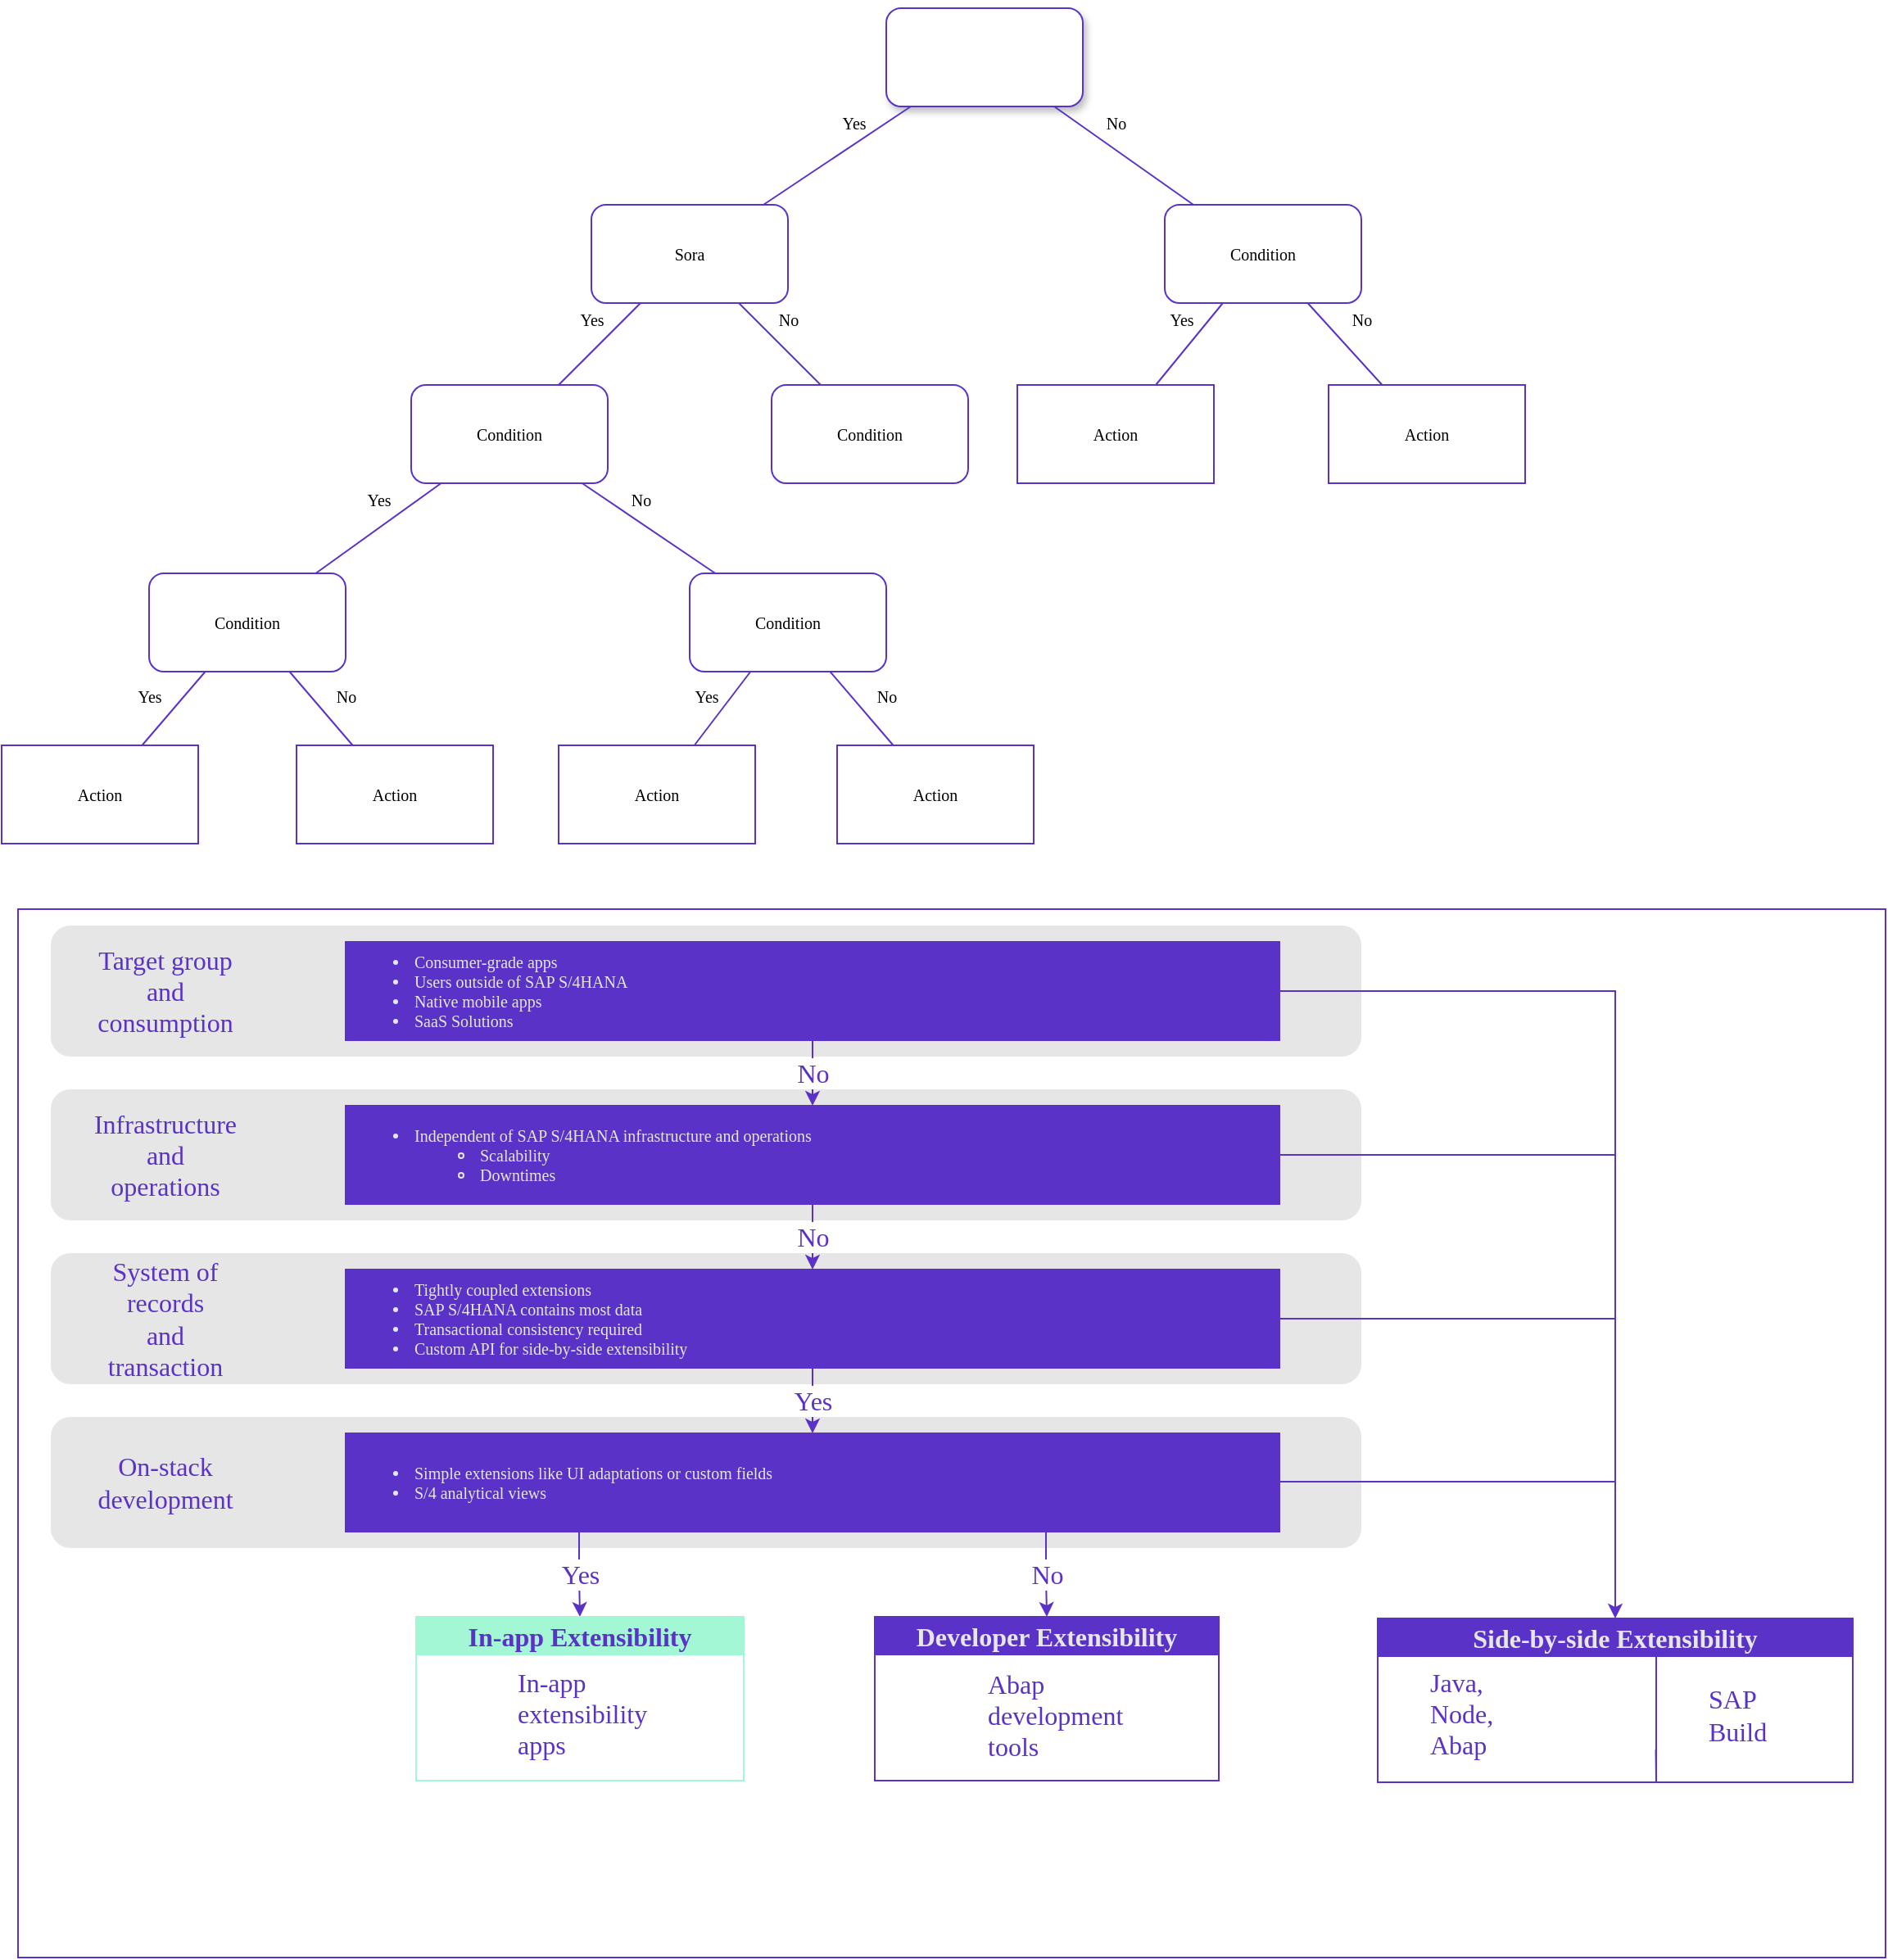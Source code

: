 <mxfile version="20.6.2" type="github">
  <diagram name="Page-1" id="10a91c8b-09ff-31b1-d368-03940ed4cc9e">
    <mxGraphModel dx="1234" dy="709" grid="1" gridSize="10" guides="1" tooltips="1" connect="1" arrows="1" fold="1" page="1" pageScale="1" pageWidth="1100" pageHeight="850" background="none" math="0" shadow="0">
      <root>
        <mxCell id="0" />
        <mxCell id="1" parent="0" />
        <mxCell id="62893188c0fa7362-1" value="" style="whiteSpace=wrap;html=1;rounded=1;shadow=1;labelBackgroundColor=none;strokeWidth=1;fontFamily=Sora;fontSize=10;align=center;fontSource=https%3A%2F%2Ffonts.googleapis.com%2Fcss%3Ffamily%3DSora;sketch=0;strokeColor=#5A32C8;" parent="1" vertex="1">
          <mxGeometry x="610" y="50" width="120" height="60" as="geometry" />
        </mxCell>
        <mxCell id="62893188c0fa7362-2" value="&lt;span style=&quot;font-size: 10px;&quot;&gt;Sora&lt;/span&gt;" style="whiteSpace=wrap;html=1;rounded=1;shadow=0;labelBackgroundColor=none;strokeWidth=1;fontFamily=Sora;fontSize=10;align=center;fontSource=https%3A%2F%2Ffonts.googleapis.com%2Fcss%3Ffamily%3DSora;sketch=0;strokeColor=#5A32C8;" parent="1" vertex="1">
          <mxGeometry x="430" y="170" width="120" height="60" as="geometry" />
        </mxCell>
        <mxCell id="62893188c0fa7362-3" value="&lt;span style=&quot;font-size: 10px;&quot;&gt;Condition&lt;/span&gt;" style="whiteSpace=wrap;html=1;rounded=1;shadow=0;labelBackgroundColor=none;strokeWidth=1;fontFamily=Sora;fontSize=10;align=center;fontSource=https%3A%2F%2Ffonts.googleapis.com%2Fcss%3Ffamily%3DSora;sketch=0;strokeColor=#5A32C8;" parent="1" vertex="1">
          <mxGeometry x="780" y="170" width="120" height="60" as="geometry" />
        </mxCell>
        <mxCell id="62893188c0fa7362-4" value="No" style="rounded=0;html=1;labelBackgroundColor=none;startArrow=none;startFill=0;startSize=5;endArrow=none;endFill=0;endSize=5;jettySize=auto;orthogonalLoop=1;strokeWidth=1;fontFamily=Sora;fontSize=10;fontSource=https%3A%2F%2Ffonts.googleapis.com%2Fcss%3Ffamily%3DSora;sketch=0;strokeColor=#5A32C8;" parent="1" source="62893188c0fa7362-1" target="62893188c0fa7362-3" edge="1">
          <mxGeometry x="-0.3" y="13" relative="1" as="geometry">
            <mxPoint as="offset" />
          </mxGeometry>
        </mxCell>
        <mxCell id="62893188c0fa7362-5" value="Yes" style="rounded=0;html=1;labelBackgroundColor=none;startArrow=none;startFill=0;startSize=5;endArrow=none;endFill=0;endSize=5;jettySize=auto;orthogonalLoop=1;strokeWidth=1;fontFamily=Sora;fontSize=10;fontSource=https%3A%2F%2Ffonts.googleapis.com%2Fcss%3Ffamily%3DSora;sketch=0;strokeColor=#5A32C8;" parent="1" source="62893188c0fa7362-1" target="62893188c0fa7362-2" edge="1">
          <mxGeometry x="-0.359" y="-11" relative="1" as="geometry">
            <mxPoint as="offset" />
          </mxGeometry>
        </mxCell>
        <mxCell id="62893188c0fa7362-8" value="&lt;span style=&quot;font-size: 10px;&quot;&gt;Condition&lt;/span&gt;" style="whiteSpace=wrap;html=1;rounded=1;shadow=0;labelBackgroundColor=none;strokeWidth=1;fontFamily=Sora;fontSize=10;align=center;fontSource=https%3A%2F%2Ffonts.googleapis.com%2Fcss%3Ffamily%3DSora;sketch=0;strokeColor=#5A32C8;" parent="1" vertex="1">
          <mxGeometry x="320" y="280" width="120" height="60" as="geometry" />
        </mxCell>
        <mxCell id="62893188c0fa7362-9" value="&lt;span style=&quot;font-size: 10px;&quot;&gt;Condition&lt;/span&gt;" style="whiteSpace=wrap;html=1;rounded=1;shadow=0;labelBackgroundColor=none;strokeWidth=1;fontFamily=Sora;fontSize=10;align=center;fontSource=https%3A%2F%2Ffonts.googleapis.com%2Fcss%3Ffamily%3DSora;sketch=0;strokeColor=#5A32C8;" parent="1" vertex="1">
          <mxGeometry x="540" y="280" width="120" height="60" as="geometry" />
        </mxCell>
        <mxCell id="62893188c0fa7362-10" value="&lt;span style=&quot;font-size: 10px;&quot;&gt;Action&lt;/span&gt;" style="whiteSpace=wrap;html=1;rounded=0;shadow=0;labelBackgroundColor=none;strokeWidth=1;fontFamily=Sora;fontSize=10;align=center;fontSource=https%3A%2F%2Ffonts.googleapis.com%2Fcss%3Ffamily%3DSora;sketch=0;strokeColor=#5A32C8;" parent="1" vertex="1">
          <mxGeometry x="690" y="280" width="120" height="60" as="geometry" />
        </mxCell>
        <mxCell id="62893188c0fa7362-11" value="&lt;span style=&quot;font-size: 10px;&quot;&gt;Action&lt;/span&gt;" style="whiteSpace=wrap;html=1;rounded=0;shadow=0;labelBackgroundColor=none;strokeWidth=1;fontFamily=Sora;fontSize=10;align=center;fontSource=https%3A%2F%2Ffonts.googleapis.com%2Fcss%3Ffamily%3DSora;sketch=0;strokeColor=#5A32C8;" parent="1" vertex="1">
          <mxGeometry x="880" y="280" width="120" height="60" as="geometry" />
        </mxCell>
        <mxCell id="62893188c0fa7362-12" value="&lt;span style=&quot;font-size: 10px;&quot;&gt;Condition&lt;/span&gt;" style="whiteSpace=wrap;html=1;rounded=1;shadow=0;labelBackgroundColor=none;strokeWidth=1;fontFamily=Sora;fontSize=10;align=center;fontSource=https%3A%2F%2Ffonts.googleapis.com%2Fcss%3Ffamily%3DSora;sketch=0;strokeColor=#5A32C8;" parent="1" vertex="1">
          <mxGeometry x="160" y="395" width="120" height="60" as="geometry" />
        </mxCell>
        <mxCell id="62893188c0fa7362-13" value="&lt;span style=&quot;font-size: 10px;&quot;&gt;Condition&lt;/span&gt;" style="whiteSpace=wrap;html=1;rounded=1;shadow=0;labelBackgroundColor=none;strokeWidth=1;fontFamily=Sora;fontSize=10;align=center;fontSource=https%3A%2F%2Ffonts.googleapis.com%2Fcss%3Ffamily%3DSora;sketch=0;strokeColor=#5A32C8;" parent="1" vertex="1">
          <mxGeometry x="490" y="395" width="120" height="60" as="geometry" />
        </mxCell>
        <mxCell id="62893188c0fa7362-14" value="Yes" style="rounded=0;html=1;labelBackgroundColor=none;startArrow=none;startFill=0;startSize=5;endArrow=none;endFill=0;endSize=5;jettySize=auto;orthogonalLoop=1;strokeWidth=1;fontFamily=Sora;fontSize=10;fontSource=https%3A%2F%2Ffonts.googleapis.com%2Fcss%3Ffamily%3DSora;sketch=0;shadow=0;strokeColor=#5A32C8;" parent="1" source="62893188c0fa7362-2" target="62893188c0fa7362-8" edge="1">
          <mxGeometry x="-0.2" y="-14" relative="1" as="geometry">
            <mxPoint as="offset" />
          </mxGeometry>
        </mxCell>
        <mxCell id="62893188c0fa7362-15" value="No" style="rounded=0;html=1;labelBackgroundColor=none;startArrow=none;startFill=0;startSize=5;endArrow=none;endFill=0;endSize=5;jettySize=auto;orthogonalLoop=1;strokeWidth=1;fontFamily=Sora;fontSize=10;fontSource=https%3A%2F%2Ffonts.googleapis.com%2Fcss%3Ffamily%3DSora;sketch=0;shadow=0;strokeColor=#5A32C8;" parent="1" source="62893188c0fa7362-2" target="62893188c0fa7362-9" edge="1">
          <mxGeometry x="-0.2" y="14" relative="1" as="geometry">
            <mxPoint as="offset" />
          </mxGeometry>
        </mxCell>
        <mxCell id="62893188c0fa7362-16" value="Yes" style="rounded=0;html=1;labelBackgroundColor=none;startArrow=none;startFill=0;startSize=5;endArrow=none;endFill=0;endSize=5;jettySize=auto;orthogonalLoop=1;strokeWidth=1;fontFamily=Sora;fontSize=10;fontSource=https%3A%2F%2Ffonts.googleapis.com%2Fcss%3Ffamily%3DSora;sketch=0;shadow=0;strokeColor=#5A32C8;" parent="1" source="62893188c0fa7362-3" target="62893188c0fa7362-10" edge="1">
          <mxGeometry x="-0.261" y="-13" relative="1" as="geometry">
            <mxPoint as="offset" />
          </mxGeometry>
        </mxCell>
        <mxCell id="62893188c0fa7362-17" value="No" style="rounded=0;html=1;labelBackgroundColor=none;startArrow=none;startFill=0;startSize=5;endArrow=none;endFill=0;endSize=5;jettySize=auto;orthogonalLoop=1;strokeWidth=1;fontFamily=Sora;fontSize=10;fontSource=https%3A%2F%2Ffonts.googleapis.com%2Fcss%3Ffamily%3DSora;sketch=0;shadow=0;strokeColor=#5A32C8;" parent="1" source="62893188c0fa7362-3" target="62893188c0fa7362-11" edge="1">
          <mxGeometry x="-0.129" y="17" relative="1" as="geometry">
            <mxPoint as="offset" />
          </mxGeometry>
        </mxCell>
        <mxCell id="62893188c0fa7362-18" value="Yes" style="rounded=0;html=1;labelBackgroundColor=none;startArrow=none;startFill=0;startSize=5;endArrow=none;endFill=0;endSize=5;jettySize=auto;orthogonalLoop=1;strokeWidth=1;fontFamily=Sora;fontSize=10;fontSource=https%3A%2F%2Ffonts.googleapis.com%2Fcss%3Ffamily%3DSora;sketch=0;shadow=0;strokeColor=#5A32C8;" parent="1" source="62893188c0fa7362-8" target="62893188c0fa7362-12" edge="1">
          <mxGeometry x="-0.217" y="-14" relative="1" as="geometry">
            <mxPoint as="offset" />
          </mxGeometry>
        </mxCell>
        <mxCell id="62893188c0fa7362-19" value="No" style="rounded=0;html=1;labelBackgroundColor=none;startArrow=none;startFill=0;startSize=5;endArrow=none;endFill=0;endSize=5;jettySize=auto;orthogonalLoop=1;strokeWidth=1;fontFamily=Sora;fontSize=10;fontSource=https%3A%2F%2Ffonts.googleapis.com%2Fcss%3Ffamily%3DSora;sketch=0;shadow=0;strokeColor=#5A32C8;" parent="1" source="62893188c0fa7362-8" target="62893188c0fa7362-13" edge="1">
          <mxGeometry x="-0.284" y="12" relative="1" as="geometry">
            <mxPoint as="offset" />
          </mxGeometry>
        </mxCell>
        <mxCell id="62893188c0fa7362-20" value="Action" style="whiteSpace=wrap;html=1;rounded=0;shadow=0;labelBackgroundColor=none;strokeWidth=1;fontFamily=Sora;fontSize=10;align=center;fontSource=https%3A%2F%2Ffonts.googleapis.com%2Fcss%3Ffamily%3DSora;sketch=0;strokeColor=#5A32C8;" parent="1" vertex="1">
          <mxGeometry x="70" y="500" width="120" height="60" as="geometry" />
        </mxCell>
        <mxCell id="62893188c0fa7362-21" value="&lt;span style=&quot;font-size: 10px;&quot;&gt;Action&lt;/span&gt;" style="whiteSpace=wrap;html=1;rounded=0;shadow=0;labelBackgroundColor=none;strokeWidth=1;fontFamily=Sora;fontSize=10;align=center;fontSource=https%3A%2F%2Ffonts.googleapis.com%2Fcss%3Ffamily%3DSora;sketch=0;strokeColor=#5A32C8;" parent="1" vertex="1">
          <mxGeometry x="250" y="500" width="120" height="60" as="geometry" />
        </mxCell>
        <mxCell id="62893188c0fa7362-22" value="&lt;span style=&quot;font-size: 10px;&quot;&gt;Action&lt;/span&gt;" style="whiteSpace=wrap;html=1;rounded=0;shadow=0;labelBackgroundColor=none;strokeWidth=1;fontFamily=Sora;fontSize=10;align=center;fontSource=https%3A%2F%2Ffonts.googleapis.com%2Fcss%3Ffamily%3DSora;sketch=0;strokeColor=#5A32C8;" parent="1" vertex="1">
          <mxGeometry x="410" y="500" width="120" height="60" as="geometry" />
        </mxCell>
        <mxCell id="62893188c0fa7362-23" value="&lt;span style=&quot;font-size: 10px;&quot;&gt;Action&lt;/span&gt;" style="whiteSpace=wrap;html=1;rounded=0;shadow=0;labelBackgroundColor=none;strokeWidth=1;fontFamily=Sora;fontSize=10;align=center;fontSource=https%3A%2F%2Ffonts.googleapis.com%2Fcss%3Ffamily%3DSora;sketch=0;strokeColor=#5A32C8;" parent="1" vertex="1">
          <mxGeometry x="580" y="500" width="120" height="60" as="geometry" />
        </mxCell>
        <mxCell id="62893188c0fa7362-24" value="Yes" style="rounded=0;html=1;labelBackgroundColor=none;startArrow=none;startFill=0;startSize=5;endArrow=none;endFill=0;endSize=5;jettySize=auto;orthogonalLoop=1;strokeWidth=1;fontFamily=Sora;fontSize=10;fontSource=https%3A%2F%2Ffonts.googleapis.com%2Fcss%3Ffamily%3DSora;sketch=0;shadow=0;strokeColor=#5A32C8;" parent="1" source="62893188c0fa7362-12" target="62893188c0fa7362-20" edge="1">
          <mxGeometry x="0.137" y="-16" relative="1" as="geometry">
            <mxPoint as="offset" />
          </mxGeometry>
        </mxCell>
        <mxCell id="62893188c0fa7362-25" value="No" style="rounded=0;html=1;labelBackgroundColor=none;startArrow=none;startFill=0;startSize=5;endArrow=none;endFill=0;endSize=5;jettySize=auto;orthogonalLoop=1;strokeWidth=1;fontFamily=Sora;fontSize=10;fontSource=https%3A%2F%2Ffonts.googleapis.com%2Fcss%3Ffamily%3DSora;sketch=0;shadow=0;strokeColor=#5A32C8;" parent="1" source="62893188c0fa7362-12" target="62893188c0fa7362-21" edge="1">
          <mxGeometry x="0.137" y="16" relative="1" as="geometry">
            <mxPoint as="offset" />
          </mxGeometry>
        </mxCell>
        <mxCell id="62893188c0fa7362-26" value="Yes" style="rounded=0;html=1;labelBackgroundColor=none;startArrow=none;startFill=0;startSize=5;endArrow=none;endFill=0;endSize=5;jettySize=auto;orthogonalLoop=1;strokeWidth=1;fontFamily=Sora;fontSize=10;fontSource=https%3A%2F%2Ffonts.googleapis.com%2Fcss%3Ffamily%3DSora;sketch=0;shadow=0;strokeColor=#5A32C8;" parent="1" source="62893188c0fa7362-13" target="62893188c0fa7362-22" edge="1">
          <mxGeometry x="0.003" y="-12" relative="1" as="geometry">
            <mxPoint as="offset" />
          </mxGeometry>
        </mxCell>
        <mxCell id="62893188c0fa7362-27" value="No" style="rounded=0;html=1;labelBackgroundColor=none;startArrow=none;startFill=0;startSize=5;endArrow=none;endFill=0;endSize=5;jettySize=auto;orthogonalLoop=1;strokeWidth=1;fontFamily=Sora;fontSize=10;fontSource=https%3A%2F%2Ffonts.googleapis.com%2Fcss%3Ffamily%3DSora;sketch=0;shadow=0;strokeColor=#5A32C8;" parent="1" source="62893188c0fa7362-13" target="62893188c0fa7362-23" edge="1">
          <mxGeometry x="0.137" y="16" relative="1" as="geometry">
            <mxPoint as="offset" />
          </mxGeometry>
        </mxCell>
        <mxCell id="9WeDrlPHKG-DsEHo6RS3-4" value="" style="rounded=0;whiteSpace=wrap;html=1;shadow=0;sketch=0;strokeColor=#5A32C8;strokeWidth=1;fontFamily=Sora;fontSource=https%3A%2F%2Ffonts.googleapis.com%2Fcss%3Ffamily%3DSora;fontSize=10;" parent="1" vertex="1">
          <mxGeometry x="80" y="600" width="1140" height="640" as="geometry" />
        </mxCell>
        <mxCell id="9WeDrlPHKG-DsEHo6RS3-5" value="" style="rounded=1;whiteSpace=wrap;html=1;shadow=0;sketch=0;strokeColor=none;strokeWidth=1;fontFamily=Sora;fontSource=https%3A%2F%2Ffonts.googleapis.com%2Fcss%3Ffamily%3DSora;fontSize=10;fillColor=#E6E6E6;" parent="1" vertex="1">
          <mxGeometry x="100" y="610" width="800" height="80" as="geometry" />
        </mxCell>
        <mxCell id="fFmarsjmrDfYMathBl-B-32" style="edgeStyle=orthogonalEdgeStyle;rounded=0;sketch=0;orthogonalLoop=1;jettySize=auto;html=1;exitX=1;exitY=0.5;exitDx=0;exitDy=0;shadow=0;strokeColor=#5A32C8;strokeWidth=1;fontFamily=Sora;fontSource=https%3A%2F%2Ffonts.googleapis.com%2Fcss%3Ffamily%3DSora;fontSize=16;fontColor=#5A32C8;" edge="1" parent="1" source="9WeDrlPHKG-DsEHo6RS3-6" target="fFmarsjmrDfYMathBl-B-9">
          <mxGeometry relative="1" as="geometry" />
        </mxCell>
        <mxCell id="9WeDrlPHKG-DsEHo6RS3-6" value="&lt;ul&gt;&lt;li&gt;Consumer-grade apps&lt;/li&gt;&lt;li&gt;Users outside of SAP S/4HANA&lt;/li&gt;&lt;li&gt;Native mobile apps&lt;/li&gt;&lt;li&gt;SaaS Solutions&lt;/li&gt;&lt;/ul&gt;" style="rounded=0;whiteSpace=wrap;html=1;shadow=0;sketch=0;strokeColor=#5A32C8;strokeWidth=1;fontFamily=Sora;fontSource=https%3A%2F%2Ffonts.googleapis.com%2Fcss%3Ffamily%3DSora;fontSize=10;fillColor=#5A32C8;fontColor=#E6E6E6;align=left;" parent="1" vertex="1">
          <mxGeometry x="280" y="620" width="570" height="60" as="geometry" />
        </mxCell>
        <mxCell id="9WeDrlPHKG-DsEHo6RS3-7" value="&lt;font style=&quot;font-size: 16px;&quot;&gt;Target group and consumption&lt;/font&gt;" style="text;html=1;strokeColor=none;fillColor=none;align=center;verticalAlign=middle;whiteSpace=wrap;rounded=0;shadow=0;sketch=0;strokeWidth=1;fontFamily=Sora;fontSource=https%3A%2F%2Ffonts.googleapis.com%2Fcss%3Ffamily%3DSora;fontSize=10;fontColor=#5A32C8;" parent="1" vertex="1">
          <mxGeometry x="140" y="635" width="60" height="30" as="geometry" />
        </mxCell>
        <mxCell id="9WeDrlPHKG-DsEHo6RS3-9" value="" style="rounded=1;whiteSpace=wrap;html=1;shadow=0;sketch=0;strokeColor=none;strokeWidth=1;fontFamily=Sora;fontSource=https%3A%2F%2Ffonts.googleapis.com%2Fcss%3Ffamily%3DSora;fontSize=10;fillColor=#E6E6E6;" parent="1" vertex="1">
          <mxGeometry x="100" y="710" width="800" height="80" as="geometry" />
        </mxCell>
        <mxCell id="9WeDrlPHKG-DsEHo6RS3-10" value="&lt;ul&gt;&lt;li&gt;Independent of SAP S/4HANA infrastructure and operations&lt;/li&gt;&lt;ul&gt;&lt;li&gt;Scalability&lt;/li&gt;&lt;li&gt;Downtimes&lt;/li&gt;&lt;/ul&gt;&lt;/ul&gt;" style="rounded=0;whiteSpace=wrap;html=1;shadow=0;sketch=0;strokeColor=#5A32C8;strokeWidth=1;fontFamily=Sora;fontSource=https%3A%2F%2Ffonts.googleapis.com%2Fcss%3Ffamily%3DSora;fontSize=10;fillColor=#5A32C8;fontColor=#E6E6E6;align=left;" parent="1" vertex="1">
          <mxGeometry x="280" y="720" width="570" height="60" as="geometry" />
        </mxCell>
        <mxCell id="9WeDrlPHKG-DsEHo6RS3-11" value="&lt;font style=&quot;font-size: 16px;&quot;&gt;Infrastructure and operations&lt;/font&gt;" style="text;html=1;strokeColor=none;fillColor=none;align=center;verticalAlign=middle;whiteSpace=wrap;rounded=0;shadow=0;sketch=0;strokeWidth=1;fontFamily=Sora;fontSource=https%3A%2F%2Ffonts.googleapis.com%2Fcss%3Ffamily%3DSora;fontSize=10;fontColor=#5A32C8;" parent="1" vertex="1">
          <mxGeometry x="140" y="735" width="60" height="30" as="geometry" />
        </mxCell>
        <mxCell id="9WeDrlPHKG-DsEHo6RS3-12" value="" style="rounded=1;whiteSpace=wrap;html=1;shadow=0;sketch=0;strokeColor=none;strokeWidth=1;fontFamily=Sora;fontSource=https%3A%2F%2Ffonts.googleapis.com%2Fcss%3Ffamily%3DSora;fontSize=10;fillColor=#E6E6E6;" parent="1" vertex="1">
          <mxGeometry x="100" y="810" width="800" height="80" as="geometry" />
        </mxCell>
        <mxCell id="fFmarsjmrDfYMathBl-B-22" value="No" style="edgeStyle=orthogonalEdgeStyle;rounded=0;sketch=0;orthogonalLoop=1;jettySize=auto;html=1;entryX=0.5;entryY=0;entryDx=0;entryDy=0;shadow=0;strokeColor=#5A32C8;strokeWidth=1;fontFamily=Sora;fontSource=https%3A%2F%2Ffonts.googleapis.com%2Fcss%3Ffamily%3DSora;fontSize=16;fontColor=#5A32C8;" edge="1" parent="1" source="9WeDrlPHKG-DsEHo6RS3-6" target="9WeDrlPHKG-DsEHo6RS3-10">
          <mxGeometry relative="1" as="geometry" />
        </mxCell>
        <mxCell id="9WeDrlPHKG-DsEHo6RS3-14" value="&lt;font style=&quot;font-size: 16px;&quot;&gt;System of records and transaction&lt;/font&gt;" style="text;html=1;strokeColor=none;fillColor=none;align=center;verticalAlign=middle;whiteSpace=wrap;rounded=0;shadow=0;sketch=0;strokeWidth=1;fontFamily=Sora;fontSource=https%3A%2F%2Ffonts.googleapis.com%2Fcss%3Ffamily%3DSora;fontSize=10;fontColor=#5A32C8;" parent="1" vertex="1">
          <mxGeometry x="140" y="835" width="60" height="30" as="geometry" />
        </mxCell>
        <mxCell id="fFmarsjmrDfYMathBl-B-23" value="No" style="edgeStyle=orthogonalEdgeStyle;rounded=0;sketch=0;orthogonalLoop=1;jettySize=auto;html=1;shadow=0;strokeColor=#5A32C8;strokeWidth=1;fontFamily=Sora;fontSource=https%3A%2F%2Ffonts.googleapis.com%2Fcss%3Ffamily%3DSora;fontSize=16;fontColor=#5A32C8;" edge="1" parent="1" source="9WeDrlPHKG-DsEHo6RS3-10" target="9WeDrlPHKG-DsEHo6RS3-13">
          <mxGeometry relative="1" as="geometry" />
        </mxCell>
        <mxCell id="fFmarsjmrDfYMathBl-B-1" value="" style="rounded=1;whiteSpace=wrap;html=1;shadow=0;sketch=0;strokeColor=none;strokeWidth=1;fontFamily=Sora;fontSource=https%3A%2F%2Ffonts.googleapis.com%2Fcss%3Ffamily%3DSora;fontSize=10;fillColor=#E6E6E6;" vertex="1" parent="1">
          <mxGeometry x="100" y="910" width="800" height="80" as="geometry" />
        </mxCell>
        <mxCell id="fFmarsjmrDfYMathBl-B-30" value="Yes" style="edgeStyle=orthogonalEdgeStyle;rounded=0;sketch=0;orthogonalLoop=1;jettySize=auto;html=1;exitX=0.25;exitY=1;exitDx=0;exitDy=0;entryX=0.5;entryY=0;entryDx=0;entryDy=0;shadow=0;strokeColor=#5A32C8;strokeWidth=1;fontFamily=Sora;fontSource=https%3A%2F%2Ffonts.googleapis.com%2Fcss%3Ffamily%3DSora;fontSize=16;fontColor=#5A32C8;" edge="1" parent="1" source="fFmarsjmrDfYMathBl-B-2" target="fFmarsjmrDfYMathBl-B-7">
          <mxGeometry relative="1" as="geometry" />
        </mxCell>
        <mxCell id="fFmarsjmrDfYMathBl-B-31" value="No" style="edgeStyle=orthogonalEdgeStyle;rounded=0;sketch=0;orthogonalLoop=1;jettySize=auto;html=1;exitX=0.75;exitY=1;exitDx=0;exitDy=0;entryX=0.5;entryY=0;entryDx=0;entryDy=0;shadow=0;strokeColor=#5A32C8;strokeWidth=1;fontFamily=Sora;fontSource=https%3A%2F%2Ffonts.googleapis.com%2Fcss%3Ffamily%3DSora;fontSize=16;fontColor=#5A32C8;" edge="1" parent="1" source="fFmarsjmrDfYMathBl-B-2" target="fFmarsjmrDfYMathBl-B-8">
          <mxGeometry relative="1" as="geometry" />
        </mxCell>
        <mxCell id="fFmarsjmrDfYMathBl-B-2" value="&lt;ul&gt;&lt;li&gt;Simple extensions like UI adaptations or custom fields&lt;/li&gt;&lt;li&gt;S/4 analytical views&lt;/li&gt;&lt;/ul&gt;" style="rounded=0;whiteSpace=wrap;html=1;shadow=0;sketch=0;strokeColor=#5A32C8;strokeWidth=1;fontFamily=Sora;fontSource=https%3A%2F%2Ffonts.googleapis.com%2Fcss%3Ffamily%3DSora;fontSize=10;fillColor=#5A32C8;fontColor=#E6E6E6;align=left;" vertex="1" parent="1">
          <mxGeometry x="280" y="920" width="570" height="60" as="geometry" />
        </mxCell>
        <mxCell id="fFmarsjmrDfYMathBl-B-3" value="&lt;span style=&quot;font-size: 16px;&quot;&gt;On-stack development&lt;/span&gt;" style="text;html=1;strokeColor=none;fillColor=none;align=center;verticalAlign=middle;whiteSpace=wrap;rounded=0;shadow=0;sketch=0;strokeWidth=1;fontFamily=Sora;fontSource=https%3A%2F%2Ffonts.googleapis.com%2Fcss%3Ffamily%3DSora;fontSize=10;fontColor=#5A32C8;" vertex="1" parent="1">
          <mxGeometry x="140" y="935" width="60" height="30" as="geometry" />
        </mxCell>
        <mxCell id="fFmarsjmrDfYMathBl-B-7" value="In-app Extensibility" style="swimlane;whiteSpace=wrap;html=1;shadow=0;sketch=0;strokeColor=#A3F7D5;strokeWidth=1;fontFamily=Sora;fontSource=https%3A%2F%2Ffonts.googleapis.com%2Fcss%3Ffamily%3DSora;fontSize=16;fontColor=#5A32C8;fillColor=#A3F7D5;" vertex="1" parent="1">
          <mxGeometry x="323" y="1032" width="200" height="100" as="geometry" />
        </mxCell>
        <mxCell id="fFmarsjmrDfYMathBl-B-14" value="In-app extensibility apps" style="text;html=1;strokeColor=none;fillColor=none;align=left;verticalAlign=middle;whiteSpace=wrap;rounded=0;shadow=0;sketch=0;strokeWidth=1;fontFamily=Sora;fontSource=https%3A%2F%2Ffonts.googleapis.com%2Fcss%3Ffamily%3DSora;fontSize=16;fontColor=#5A32C8;" vertex="1" parent="fFmarsjmrDfYMathBl-B-7">
          <mxGeometry x="60" y="44" width="60" height="30" as="geometry" />
        </mxCell>
        <mxCell id="fFmarsjmrDfYMathBl-B-8" value="&lt;font color=&quot;#e6e6e6&quot;&gt;Developer Extensibility&lt;/font&gt;" style="swimlane;whiteSpace=wrap;html=1;shadow=0;sketch=0;strokeColor=#5A32C8;strokeWidth=1;fontFamily=Sora;fontSource=https%3A%2F%2Ffonts.googleapis.com%2Fcss%3Ffamily%3DSora;fontSize=16;fontColor=#5A32C8;fillColor=#5A32C8;" vertex="1" parent="1">
          <mxGeometry x="603" y="1032" width="210" height="100" as="geometry" />
        </mxCell>
        <mxCell id="fFmarsjmrDfYMathBl-B-17" value="Abap development tools" style="text;html=1;strokeColor=none;fillColor=none;align=left;verticalAlign=middle;whiteSpace=wrap;rounded=0;shadow=0;sketch=0;strokeWidth=1;fontFamily=Sora;fontSource=https%3A%2F%2Ffonts.googleapis.com%2Fcss%3Ffamily%3DSora;fontSize=16;fontColor=#5A32C8;" vertex="1" parent="fFmarsjmrDfYMathBl-B-8">
          <mxGeometry x="67" y="45" width="60" height="30" as="geometry" />
        </mxCell>
        <mxCell id="fFmarsjmrDfYMathBl-B-24" value="Yes" style="edgeStyle=orthogonalEdgeStyle;rounded=0;sketch=0;orthogonalLoop=1;jettySize=auto;html=1;exitX=0.5;exitY=1;exitDx=0;exitDy=0;entryX=0.5;entryY=0;entryDx=0;entryDy=0;shadow=0;strokeColor=#5A32C8;strokeWidth=1;fontFamily=Sora;fontSource=https%3A%2F%2Ffonts.googleapis.com%2Fcss%3Ffamily%3DSora;fontSize=16;fontColor=#5A32C8;" edge="1" parent="1" source="9WeDrlPHKG-DsEHo6RS3-13" target="fFmarsjmrDfYMathBl-B-2">
          <mxGeometry relative="1" as="geometry" />
        </mxCell>
        <mxCell id="9WeDrlPHKG-DsEHo6RS3-13" value="&lt;ul&gt;&lt;li&gt;Tightly coupled extensions&lt;/li&gt;&lt;li&gt;SAP S/4HANA contains most data&lt;/li&gt;&lt;li&gt;Transactional consistency required&lt;/li&gt;&lt;li&gt;Custom API for side-by-side extensibility&lt;/li&gt;&lt;/ul&gt;" style="rounded=0;whiteSpace=wrap;html=1;shadow=0;sketch=0;strokeColor=#5A32C8;strokeWidth=1;fontFamily=Sora;fontSource=https%3A%2F%2Ffonts.googleapis.com%2Fcss%3Ffamily%3DSora;fontSize=10;fillColor=#5A32C8;fontColor=#E6E6E6;align=left;" parent="1" vertex="1">
          <mxGeometry x="280" y="820" width="570" height="60" as="geometry" />
        </mxCell>
        <mxCell id="fFmarsjmrDfYMathBl-B-9" value="&lt;font color=&quot;#e6e6e6&quot;&gt;Side-by-side Extensibility&lt;/font&gt;" style="swimlane;whiteSpace=wrap;html=1;shadow=0;sketch=0;strokeColor=#5A32C8;strokeWidth=1;fontFamily=Sora;fontSource=https%3A%2F%2Ffonts.googleapis.com%2Fcss%3Ffamily%3DSora;fontSize=16;fontColor=#5A32C8;fillColor=#5A32C8;" vertex="1" parent="1">
          <mxGeometry x="910" y="1033" width="290" height="100" as="geometry" />
        </mxCell>
        <mxCell id="fFmarsjmrDfYMathBl-B-20" value="" style="endArrow=none;html=1;rounded=0;shadow=0;sketch=0;strokeColor=#5A32C8;strokeWidth=1;fontFamily=Sora;fontSource=https%3A%2F%2Ffonts.googleapis.com%2Fcss%3Ffamily%3DSora;fontSize=16;fontColor=#5A32C8;exitX=0.877;exitY=0.797;exitDx=0;exitDy=0;exitPerimeter=0;spacing=0;" edge="1" parent="fFmarsjmrDfYMathBl-B-9">
          <mxGeometry width="50" height="50" relative="1" as="geometry">
            <mxPoint x="169.78" y="80.08" as="sourcePoint" />
            <mxPoint x="170" y="23" as="targetPoint" />
            <Array as="points">
              <mxPoint x="170" y="100" />
              <mxPoint x="170" y="73" />
            </Array>
          </mxGeometry>
        </mxCell>
        <mxCell id="fFmarsjmrDfYMathBl-B-21" value="SAP Build" style="text;html=1;strokeColor=none;fillColor=none;align=left;verticalAlign=middle;whiteSpace=wrap;rounded=0;shadow=0;sketch=0;strokeWidth=1;fontFamily=Sora;fontSource=https%3A%2F%2Ffonts.googleapis.com%2Fcss%3Ffamily%3DSora;fontSize=16;fontColor=#5A32C8;" vertex="1" parent="fFmarsjmrDfYMathBl-B-9">
          <mxGeometry x="200" y="44" width="60" height="30" as="geometry" />
        </mxCell>
        <mxCell id="fFmarsjmrDfYMathBl-B-18" value="Java, Node, Abap" style="text;html=1;strokeColor=none;fillColor=none;align=left;verticalAlign=middle;whiteSpace=wrap;rounded=0;shadow=0;sketch=0;strokeWidth=1;fontFamily=Sora;fontSource=https%3A%2F%2Ffonts.googleapis.com%2Fcss%3Ffamily%3DSora;fontSize=16;fontColor=#5A32C8;" vertex="1" parent="1">
          <mxGeometry x="940" y="1076" width="60" height="30" as="geometry" />
        </mxCell>
        <mxCell id="fFmarsjmrDfYMathBl-B-19" value="" style="endArrow=none;html=1;rounded=0;shadow=0;sketch=0;strokeColor=#5A32C8;strokeWidth=1;fontFamily=Sora;fontSource=https%3A%2F%2Ffonts.googleapis.com%2Fcss%3Ffamily%3DSora;fontSize=16;fontColor=#5A32C8;" edge="1" parent="1">
          <mxGeometry width="50" height="50" relative="1" as="geometry">
            <mxPoint x="760" y="880" as="sourcePoint" />
            <mxPoint x="810" y="830" as="targetPoint" />
          </mxGeometry>
        </mxCell>
        <mxCell id="fFmarsjmrDfYMathBl-B-34" value="" style="endArrow=none;html=1;rounded=0;shadow=0;sketch=0;strokeColor=#5A32C8;strokeWidth=1;fontFamily=Sora;fontSource=https%3A%2F%2Ffonts.googleapis.com%2Fcss%3Ffamily%3DSora;fontSize=16;fontColor=#5A32C8;entryX=1;entryY=0.5;entryDx=0;entryDy=0;" edge="1" parent="1" target="9WeDrlPHKG-DsEHo6RS3-10">
          <mxGeometry width="50" height="50" relative="1" as="geometry">
            <mxPoint x="1055" y="750" as="sourcePoint" />
            <mxPoint x="855" y="750" as="targetPoint" />
          </mxGeometry>
        </mxCell>
        <mxCell id="fFmarsjmrDfYMathBl-B-35" value="" style="endArrow=none;html=1;rounded=0;shadow=0;sketch=0;strokeColor=#5A32C8;strokeWidth=1;fontFamily=Sora;fontSource=https%3A%2F%2Ffonts.googleapis.com%2Fcss%3Ffamily%3DSora;fontSize=16;fontColor=#5A32C8;entryX=1;entryY=0.5;entryDx=0;entryDy=0;" edge="1" parent="1">
          <mxGeometry width="50" height="50" relative="1" as="geometry">
            <mxPoint x="1055" y="850" as="sourcePoint" />
            <mxPoint x="850" y="850" as="targetPoint" />
          </mxGeometry>
        </mxCell>
        <mxCell id="fFmarsjmrDfYMathBl-B-36" value="" style="endArrow=none;html=1;rounded=0;shadow=0;sketch=0;strokeColor=#5A32C8;strokeWidth=1;fontFamily=Sora;fontSource=https%3A%2F%2Ffonts.googleapis.com%2Fcss%3Ffamily%3DSora;fontSize=16;fontColor=#5A32C8;entryX=1;entryY=0.5;entryDx=0;entryDy=0;" edge="1" parent="1">
          <mxGeometry width="50" height="50" relative="1" as="geometry">
            <mxPoint x="1055" y="949.5" as="sourcePoint" />
            <mxPoint x="850" y="949.5" as="targetPoint" />
          </mxGeometry>
        </mxCell>
      </root>
    </mxGraphModel>
  </diagram>
</mxfile>
